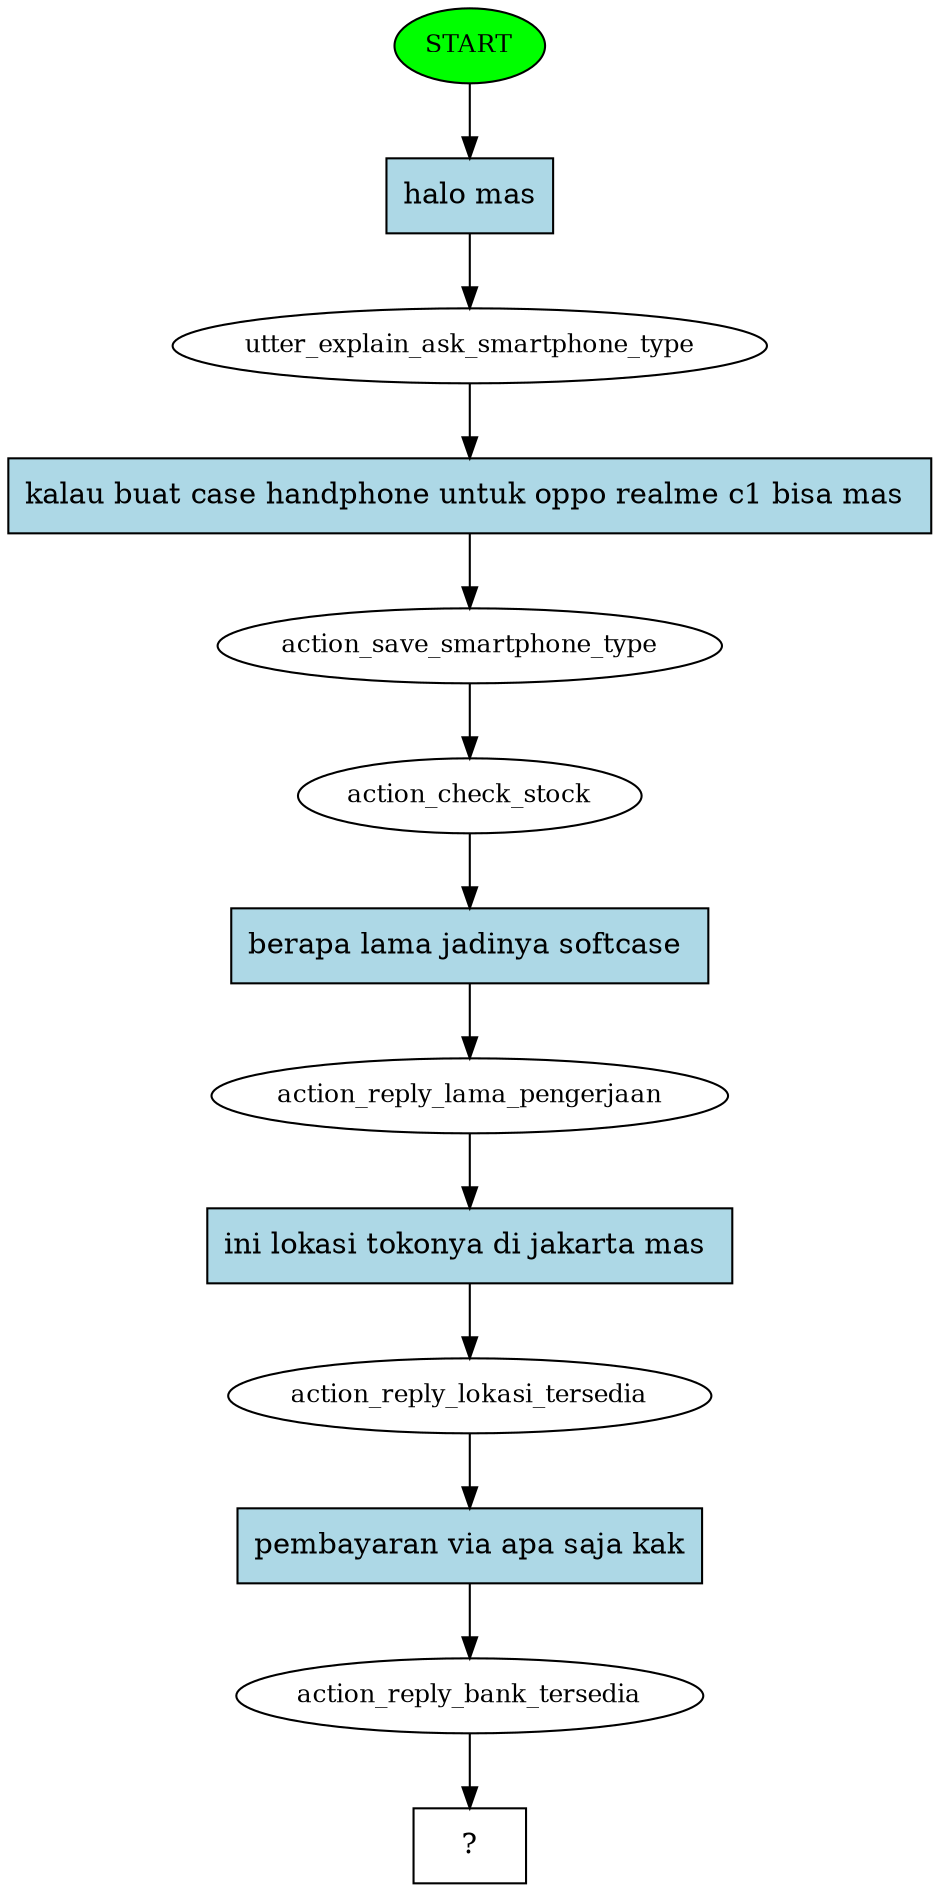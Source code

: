 digraph  {
0 [class="start active", fillcolor=green, fontsize=12, label=START, style=filled];
1 [class=active, fontsize=12, label=utter_explain_ask_smartphone_type];
2 [class=active, fontsize=12, label=action_save_smartphone_type];
3 [class=active, fontsize=12, label=action_check_stock];
4 [class=active, fontsize=12, label=action_reply_lama_pengerjaan];
5 [class=active, fontsize=12, label=action_reply_lokasi_tersedia];
6 [class=active, fontsize=12, label=action_reply_bank_tersedia];
7 [class="intent dashed active", label="  ?  ", shape=rect];
8 [class="intent active", fillcolor=lightblue, label="halo mas", shape=rect, style=filled];
9 [class="intent active", fillcolor=lightblue, label="kalau buat case handphone untuk oppo realme c1 bisa mas ", shape=rect, style=filled];
10 [class="intent active", fillcolor=lightblue, label="berapa lama jadinya softcase ", shape=rect, style=filled];
11 [class="intent active", fillcolor=lightblue, label="ini lokasi tokonya di jakarta mas ", shape=rect, style=filled];
12 [class="intent active", fillcolor=lightblue, label="pembayaran via apa saja kak", shape=rect, style=filled];
0 -> 8  [class=active, key=0];
1 -> 9  [class=active, key=0];
2 -> 3  [class=active, key=NONE, label=""];
3 -> 10  [class=active, key=0];
4 -> 11  [class=active, key=0];
5 -> 12  [class=active, key=0];
6 -> 7  [class=active, key=NONE, label=""];
8 -> 1  [class=active, key=0];
9 -> 2  [class=active, key=0];
10 -> 4  [class=active, key=0];
11 -> 5  [class=active, key=0];
12 -> 6  [class=active, key=0];
}

